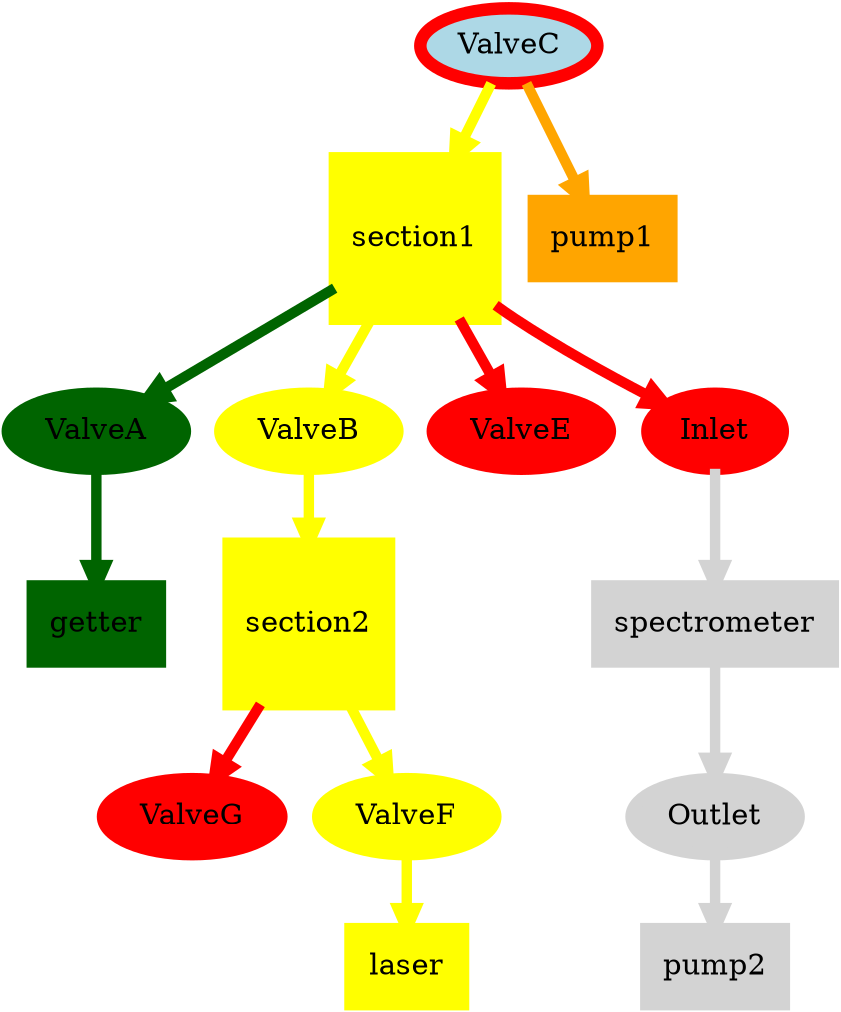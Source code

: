 digraph G {
node [style=filled color="#00FFFF" penwidth=6];
edge [color="#00FFFF" penwidth=5];
ValveC [fillcolor=lightblue color=red];

spectrometer [shape=box color=lightgray];
section1 [shape=square color=yellow];
section2 [shape=square color=yellow];
getter [shape=box color=darkgreen]; 
laser [shape=box color=yellow]; 

ValveA [color=darkgreen];
ValveB [color=yellow];
ValveE [color=red];
ValveG [color=red];
ValveF [color=yellow];
Inlet [color=red];
Outlet [color=lightgray];
pump1 [shape=box color=orange];
pump2 [shape=box color=lightgray];


section1 -> ValveA [color=darkgreen]
section1 -> Inlet [color=red];
section1 -> ValveE [color=red];
ValveC -> pump1 [color=orange];

Inlet -> spectrometer -> Outlet -> pump2 [color=lightgray];
ValveA -> getter [color=darkgreen];

ValveC -> section1 -> ValveB -> 
section2 -> ValveF -> laser [color=yellow];

section2 -> ValveG [color=red];

{rank =same; pump1 section1}

}

